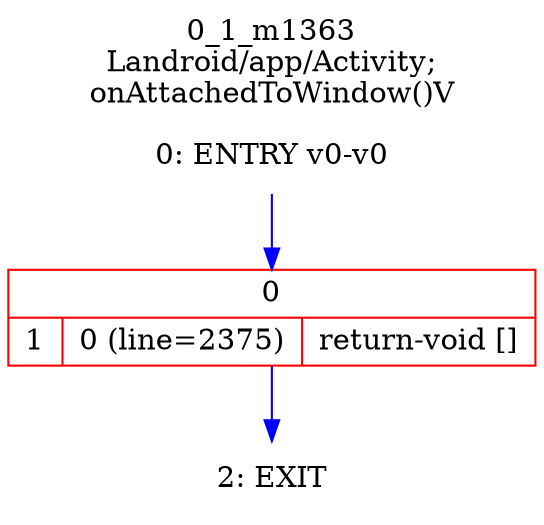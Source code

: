 digraph G {
rankdir=UD;
labelloc=t;
label="0_1_m1363\nLandroid/app/Activity;
onAttachedToWindow()V";
0[label="0: ENTRY v0-v0",shape=plaintext];
1[label="{0|{1|0 (line=2375)|return-void []\l}}",shape=record, color=red];
2[label="2: EXIT",shape=plaintext];
0->1 [color=blue, fontcolor=blue,weight=100, taillabel=""];
1->2 [color=blue, fontcolor=blue,weight=100, taillabel=""];
}
